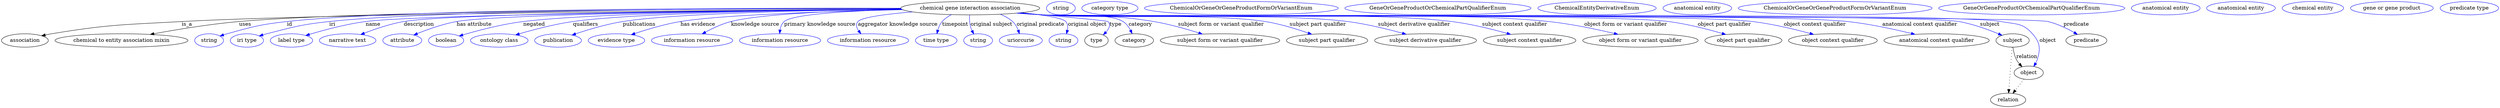 digraph {
	graph [bb="0,0,6664.4,283"];
	node [label="\N"];
	"chemical gene interaction association"	[height=0.5,
		label="chemical gene interaction association",
		pos="2585.4,265",
		width=5.1454];
	association	[height=0.5,
		pos="62.394,178",
		width=1.7332];
	"chemical gene interaction association" -> association	[label=is_a,
		lp="495.39,221.5",
		pos="e,107.14,190.57 2401.4,262.79 1960.4,259.58 852.08,249.68 481.39,229 326.72,220.37 287.25,221.19 134.39,196 128.71,195.06 122.81,\
193.93 116.94,192.71"];
	"chemical to entity association mixin"	[height=0.5,
		pos="320.39,178",
		width=4.9287];
	"chemical gene interaction association" -> "chemical to entity association mixin"	[label=uses,
		lp="650.89,221.5",
		pos="e,397.12,194.3 2400.1,263.99 1981.6,263.42 973.33,258.88 634.39,229 557.02,222.18 469.83,207.75 406.99,196.14"];
	id	[color=blue,
		height=0.5,
		label=string,
		pos="554.39,178",
		width=1.0652];
	"chemical gene interaction association" -> id	[color=blue,
		label=id,
		lp="769.39,221.5",
		pos="e,583.38,189.98 2399.9,264.77 2001.6,265.72 1075.1,263.95 762.39,229 690.24,220.94 672.34,215.5 602.39,196 599.29,195.13 596.09,\
194.17 592.89,193.15",
		style=solid];
	iri	[color=blue,
		height=0.5,
		label="iri type",
		pos="655.39,178",
		width=1.2277];
	"chemical gene interaction association" -> iri	[color=blue,
		label=iri,
		lp="883.39,221.5",
		pos="e,688.3,190.2 2400,264.29 2020.4,264.22 1165.9,260.43 875.39,229 800.18,220.86 781.65,214.92 708.39,196 705.02,195.13 701.54,194.16 \
698.06,193.15",
		style=solid];
	name	[color=blue,
		height=0.5,
		label="label type",
		pos="774.39,178",
		width=1.5707];
	"chemical gene interaction association" -> name	[color=blue,
		label=name,
		lp="991.39,221.5",
		pos="e,812.39,191.41 2401.9,262.35 2008.8,258.47 1109.6,247.67 971.39,229 919.49,221.99 861.56,206.3 822.03,194.35",
		style=solid];
	description	[color=blue,
		height=0.5,
		label="narrative text",
		pos="924.39,178",
		width=2.0943];
	"chemical gene interaction association" -> description	[color=blue,
		label=description,
		lp="1113.9,221.5",
		pos="e,959.14,193.99 2401.4,262.83 2027,260.01 1200.7,251.31 1073.4,229 1037.2,222.65 997.8,209.13 968.62,197.75",
		style=solid];
	"has attribute"	[color=blue,
		height=0.5,
		label=attribute,
		pos="1069.4,178",
		width=1.4443];
	"chemical gene interaction association" -> "has attribute"	[color=blue,
		label="has attribute",
		lp="1261.4,221.5",
		pos="e,1100.1,192.66 2401.8,262.44 2054.9,259.02 1327.9,249.51 1214.4,229 1177.8,222.38 1138,208.1 1109.3,196.48",
		style=solid];
	negated	[color=blue,
		height=0.5,
		label=boolean,
		pos="1186.4,178",
		width=1.2999];
	"chemical gene interaction association" -> negated	[color=blue,
		label=negated,
		lp="1420.4,221.5",
		pos="e,1221.1,190.1 2401.3,262.81 2116.2,260.26 1581,252.43 1391.4,229 1335.1,222.05 1272,205.23 1230.8,193.02",
		style=solid];
	qualifiers	[color=blue,
		height=0.5,
		label="ontology class",
		pos="1327.4,178",
		width=2.1304];
	"chemical gene interaction association" -> qualifiers	[color=blue,
		label=qualifiers,
		lp="1557.9,221.5",
		pos="e,1371.1,192.97 2401.7,262.71 2143.9,260.08 1688.2,252.21 1524.4,229 1475,221.99 1420,207.46 1380.7,195.85",
		style=solid];
	publications	[color=blue,
		height=0.5,
		label=publication,
		pos="1484.4,178",
		width=1.7332];
	"chemical gene interaction association" -> publications	[color=blue,
		label=publications,
		lp="1701.4,221.5",
		pos="e,1521.6,192.61 2401.9,262.37 2173.2,259.41 1795.6,251.23 1657.4,229 1613.8,221.99 1565.8,207.53 1531.4,195.95",
		style=solid];
	"has evidence"	[color=blue,
		height=0.5,
		label="evidence type",
		pos="1640.4,178",
		width=2.0943];
	"chemical gene interaction association" -> "has evidence"	[color=blue,
		label="has evidence",
		lp="1857.9,221.5",
		pos="e,1679.8,193.47 2405.2,260.83 2213,256.56 1921.3,247.28 1811.4,229 1769.5,222.03 1723.3,208.13 1689.5,196.75",
		style=solid];
	"knowledge source"	[color=blue,
		height=0.5,
		label="information resource",
		pos="1842.4,178",
		width=3.015];
	"chemical gene interaction association" -> "knowledge source"	[color=blue,
		label="knowledge source",
		lp="2010.9,221.5",
		pos="e,1869.1,195.46 2402.5,261.92 2244.7,258.67 2029.5,250.34 1946.4,229 1922.4,222.85 1897.4,211 1877.9,200.38",
		style=solid];
	"primary knowledge source"	[color=blue,
		height=0.5,
		label="information resource",
		pos="2077.4,178",
		width=3.015];
	"chemical gene interaction association" -> "primary knowledge source"	[color=blue,
		label="primary knowledge source",
		lp="2183.4,221.5",
		pos="e,2076.3,196.45 2403.2,261.62 2271.4,258.16 2112.4,249.69 2088.4,229 2081.9,223.38 2078.7,214.88 2077.3,206.47",
		style=solid];
	"aggregator knowledge source"	[color=blue,
		height=0.5,
		label="information resource",
		pos="2312.4,178",
		width=3.015];
	"chemical gene interaction association" -> "aggregator knowledge source"	[color=blue,
		label="aggregator knowledge source",
		lp="2391.9,221.5",
		pos="e,2293.4,195.98 2431.5,254.92 2363.3,249.28 2295.9,240.82 2285.4,229 2278.8,221.63 2281.5,212.38 2287.2,203.86",
		style=solid];
	timepoint	[color=blue,
		height=0.5,
		label="time type",
		pos="2494.4,178",
		width=1.5346];
	"chemical gene interaction association" -> timepoint	[color=blue,
		label=timepoint,
		lp="2545.4,221.5",
		pos="e,2496.3,196 2535.1,247.58 2525.9,242.76 2517.1,236.66 2510.4,229 2504.7,222.56 2501.1,214.08 2498.7,205.95",
		style=solid];
	"original subject"	[color=blue,
		height=0.5,
		label=string,
		pos="2606.4,178",
		width=1.0652];
	"chemical gene interaction association" -> "original subject"	[color=blue,
		label="original subject",
		lp="2642.4,221.5",
		pos="e,2594.8,195.34 2583.7,246.57 2583.2,236.82 2583.5,224.54 2586.4,214 2587.3,210.76 2588.6,207.51 2590,204.36",
		style=solid];
	"original predicate"	[color=blue,
		height=0.5,
		label=uriorcurie,
		pos="2720.4,178",
		width=1.5887];
	"chemical gene interaction association" -> "original predicate"	[color=blue,
		label="original predicate",
		lp="2772.9,221.5",
		pos="e,2716.8,196 2665.6,248.65 2677.5,243.79 2689,237.41 2698.4,229 2705.3,222.83 2710.2,214.08 2713.5,205.62",
		style=solid];
	"original object"	[color=blue,
		height=0.5,
		label=string,
		pos="2834.4,178",
		width=1.0652];
	"chemical gene interaction association" -> "original object"	[color=blue,
		label="original object",
		lp="2897.9,221.5",
		pos="e,2842.3,195.75 2722.4,252.89 2778.3,246.94 2831.8,238.81 2840.4,229 2846,222.63 2846.5,213.94 2844.9,205.59",
		style=solid];
	type	[height=0.5,
		pos="2922.4,178",
		width=0.86659];
	"chemical gene interaction association" -> type	[color=blue,
		label=type,
		lp="2973.4,221.5",
		pos="e,2940.7,193.09 2718,252.41 2822.6,243.11 2951.3,231.25 2953.4,229 2961.2,220.41 2956,209.6 2947.7,200.23",
		style=solid];
	category	[height=0.5,
		pos="3023.4,178",
		width=1.4263];
	"chemical gene interaction association" -> category	[color=blue,
		label=category,
		lp="3039.9,221.5",
		pos="e,3017.7,196.37 2717.8,252.41 2738.8,250.59 2760.2,248.74 2780.4,247 2827.7,242.94 2953.1,254.13 2993.4,229 3002.2,223.52 3008.8,\
214.42 3013.5,205.47",
		style=solid];
	"subject form or variant qualifier"	[height=0.5,
		pos="3252.4,178",
		width=4.4232];
	"chemical gene interaction association" -> "subject form or variant qualifier"	[color=blue,
		label="subject form or variant qualifier",
		lp="3254.9,221.5",
		pos="e,3205.3,195.28 2715.7,252.17 2737.3,250.34 2759.5,248.55 2780.4,247 2911.4,237.3 2945.9,250.98 3075.4,229 3116.2,222.07 3161.1,\
209.33 3195.5,198.44",
		style=solid];
	"subject part qualifier"	[height=0.5,
		pos="3538.4,178",
		width=3.015];
	"chemical gene interaction association" -> "subject part qualifier"	[color=blue,
		label="subject part qualifier",
		lp="3513.9,221.5",
		pos="e,3497.4,194.73 2712.5,251.87 2735.1,250.01 2758.4,248.29 2780.4,247 2912,239.27 3243.3,250.3 3373.4,229 3412.6,222.58 3455.5,209.37 \
3487.8,198.14",
		style=solid];
	"subject derivative qualifier"	[height=0.5,
		pos="3800.4,178",
		width=3.7733];
	"chemical gene interaction association" -> "subject derivative qualifier"	[color=blue,
		label="subject derivative qualifier",
		lp="3770.9,221.5",
		pos="e,3748.7,194.78 2711.4,251.81 2734.4,249.93 2758.1,248.22 2780.4,247 2960.8,237.15 3414.2,252.35 3593.4,229 3643,222.53 3698,208.93 \
3738.9,197.54",
		style=solid];
	"subject context qualifier"	[height=0.5,
		pos="4077.4,178",
		width=3.4303];
	"chemical gene interaction association" -> "subject context qualifier"	[color=blue,
		label="subject context qualifier",
		lp="4039.4,221.5",
		pos="e,4027.2,194.5 2710.9,251.74 2734,249.86 2757.9,248.16 2780.4,247 3022.5,234.46 3630.9,259.79 3871.4,229 3921.3,222.61 3976.7,208.78 \
4017.4,197.29",
		style=solid];
	"object form or variant qualifier"	[height=0.5,
		pos="4373.4,178",
		width=4.2788];
	"chemical gene interaction association" -> "object form or variant qualifier"	[color=blue,
		label="object form or variant qualifier",
		lp="4335.9,221.5",
		pos="e,4313.5,194.64 2710.7,251.71 2733.8,249.82 2757.8,248.13 2780.4,247 3080,231.96 3832.1,261.38 4130.4,229 4189.5,222.59 4255.5,208.56 \
4303.8,196.99",
		style=solid];
	"object part qualifier"	[height=0.5,
		pos="4648.4,178",
		width=2.8525];
	"chemical gene interaction association" -> "object part qualifier"	[color=blue,
		label="object part qualifier",
		lp="4599.4,221.5",
		pos="e,4601.8,194.1 2710.4,251.68 2733.6,249.79 2757.7,248.11 2780.4,247 2965.7,237.94 4266.4,252.88 4450.4,229 4499,222.69 4552.9,208.61 \
4592.1,196.99",
		style=solid];
	"object context qualifier"	[height=0.5,
		pos="4887.4,178",
		width=3.2858];
	"chemical gene interaction association" -> "object context qualifier"	[color=blue,
		label="object context qualifier",
		lp="4840.4,221.5",
		pos="e,4836.3,194.35 2710.1,251.68 2733.5,249.79 2757.7,248.1 2780.4,247 2990.6,236.85 4465.5,254.2 4674.4,229 4726.4,222.73 4784.2,208.7 \
4826.5,197.09",
		style=solid];
	"anatomical context qualifier"	[height=0.5,
		pos="5164.4,178",
		width=3.8997];
	"chemical gene interaction association" -> "anatomical context qualifier"	[color=blue,
		label="anatomical context qualifier",
		lp="5119.4,221.5",
		pos="e,5107,194.48 2710.1,251.66 2733.5,249.77 2757.7,248.08 2780.4,247 3018.7,235.63 4690.2,254.75 4927.4,229 4985.4,222.71 5050,208.57 \
5097.2,196.92",
		style=solid];
	subject	[height=0.5,
		pos="5367.4,178",
		width=1.2277];
	"chemical gene interaction association" -> subject	[color=blue,
		label=subject,
		lp="5306.4,221.5",
		pos="e,5339.2,191.9 2709.9,251.66 2733.3,249.76 2757.6,248.08 2780.4,247 2916,240.6 5089.6,252.07 5223.4,229 5260.6,222.58 5301.1,207.79 \
5329.6,195.95",
		style=solid];
	object	[height=0.5,
		pos="5410.4,91",
		width=1.0832];
	"chemical gene interaction association" -> object	[color=blue,
		label=object,
		lp="5461.4,178",
		pos="e,5423.8,108.09 2709.9,251.65 2733.3,249.76 2757.6,248.07 2780.4,247 2922.2,240.33 5197,255.91 5336.4,229 5375.8,221.4 5394.1,226.25 \
5420.4,196 5440.9,172.46 5442.3,156.9 5433.4,127 5432.4,123.55 5430.9,120.13 5429.1,116.85",
		style=solid];
	predicate	[height=0.5,
		pos="5564.4,178",
		width=1.5165];
	"chemical gene interaction association" -> predicate	[color=blue,
		label=predicate,
		lp="5537.4,221.5",
		pos="e,5540.6,194.37 2709.9,251.65 2733.3,249.75 2757.6,248.07 2780.4,247 2854.8,243.51 5388.9,245.93 5461.4,229 5486.3,223.19 5512.2,\
210.59 5531.8,199.5",
		style=solid];
	association_type	[color=blue,
		height=0.5,
		label=string,
		pos="2827.4,265",
		width=1.0652];
	association_category	[color=blue,
		height=0.5,
		label="category type",
		pos="2958.4,265",
		width=2.0762];
	"chemical gene interaction association_subject form or variant qualifier"	[color=blue,
		height=0.5,
		label=ChemicalOrGeneOrGeneProductFormOrVariantEnum,
		pos="3309.4,265",
		width=7.1855];
	"chemical gene interaction association_subject part qualifier"	[color=blue,
		height=0.5,
		label=GeneOrGeneProductOrChemicalPartQualifierEnum,
		pos="3834.4,265",
		width=6.8966];
	"chemical gene interaction association_subject derivative qualifier"	[color=blue,
		height=0.5,
		label=ChemicalEntityDerivativeEnum,
		pos="4258.4,265",
		width=4.3871];
	"chemical gene interaction association_subject context qualifier"	[color=blue,
		height=0.5,
		label="anatomical entity",
		pos="4526.4,265",
		width=2.5456];
	"chemical gene interaction association_object form or variant qualifier"	[color=blue,
		height=0.5,
		label=ChemicalOrGeneOrGeneProductFormOrVariantEnum,
		pos="4894.4,265",
		width=7.1855];
	"chemical gene interaction association_object part qualifier"	[color=blue,
		height=0.5,
		label=GeneOrGeneProductOrChemicalPartQualifierEnum,
		pos="5419.4,265",
		width=6.8966];
	"chemical gene interaction association_object context qualifier"	[color=blue,
		height=0.5,
		label="anatomical entity",
		pos="5777.4,265",
		width=2.5456];
	"chemical gene interaction association_anatomical context qualifier"	[color=blue,
		height=0.5,
		label="anatomical entity",
		pos="5978.4,265",
		width=2.5456];
	subject -> object	[label=relation,
		lp="5405.4,134.5",
		pos="e,5392.5,107.23 5368.5,159.55 5369.7,149.57 5372.2,137.07 5377.4,127 5379.6,122.68 5382.5,118.52 5385.7,114.66"];
	relation	[height=0.5,
		pos="5355.4,18",
		width=1.2999];
	subject -> relation	[pos="e,5356.7,36.188 5366.1,159.79 5364,132.48 5360,78.994 5357.5,46.38",
		style=dotted];
	"chemical gene interaction association_subject"	[color=blue,
		height=0.5,
		label="chemical entity",
		pos="6170.4,265",
		width=2.2748];
	object -> relation	[pos="e,5368.2,35.54 5397.9,73.889 5391,64.939 5382.2,53.617 5374.4,43.584",
		style=dotted];
	"chemical gene interaction association_object"	[color=blue,
		height=0.5,
		label="gene or gene product",
		pos="6380.4,265",
		width=3.0692];
	"chemical gene interaction association_predicate"	[color=blue,
		height=0.5,
		label="predicate type",
		pos="6586.4,265",
		width=2.1665];
}

